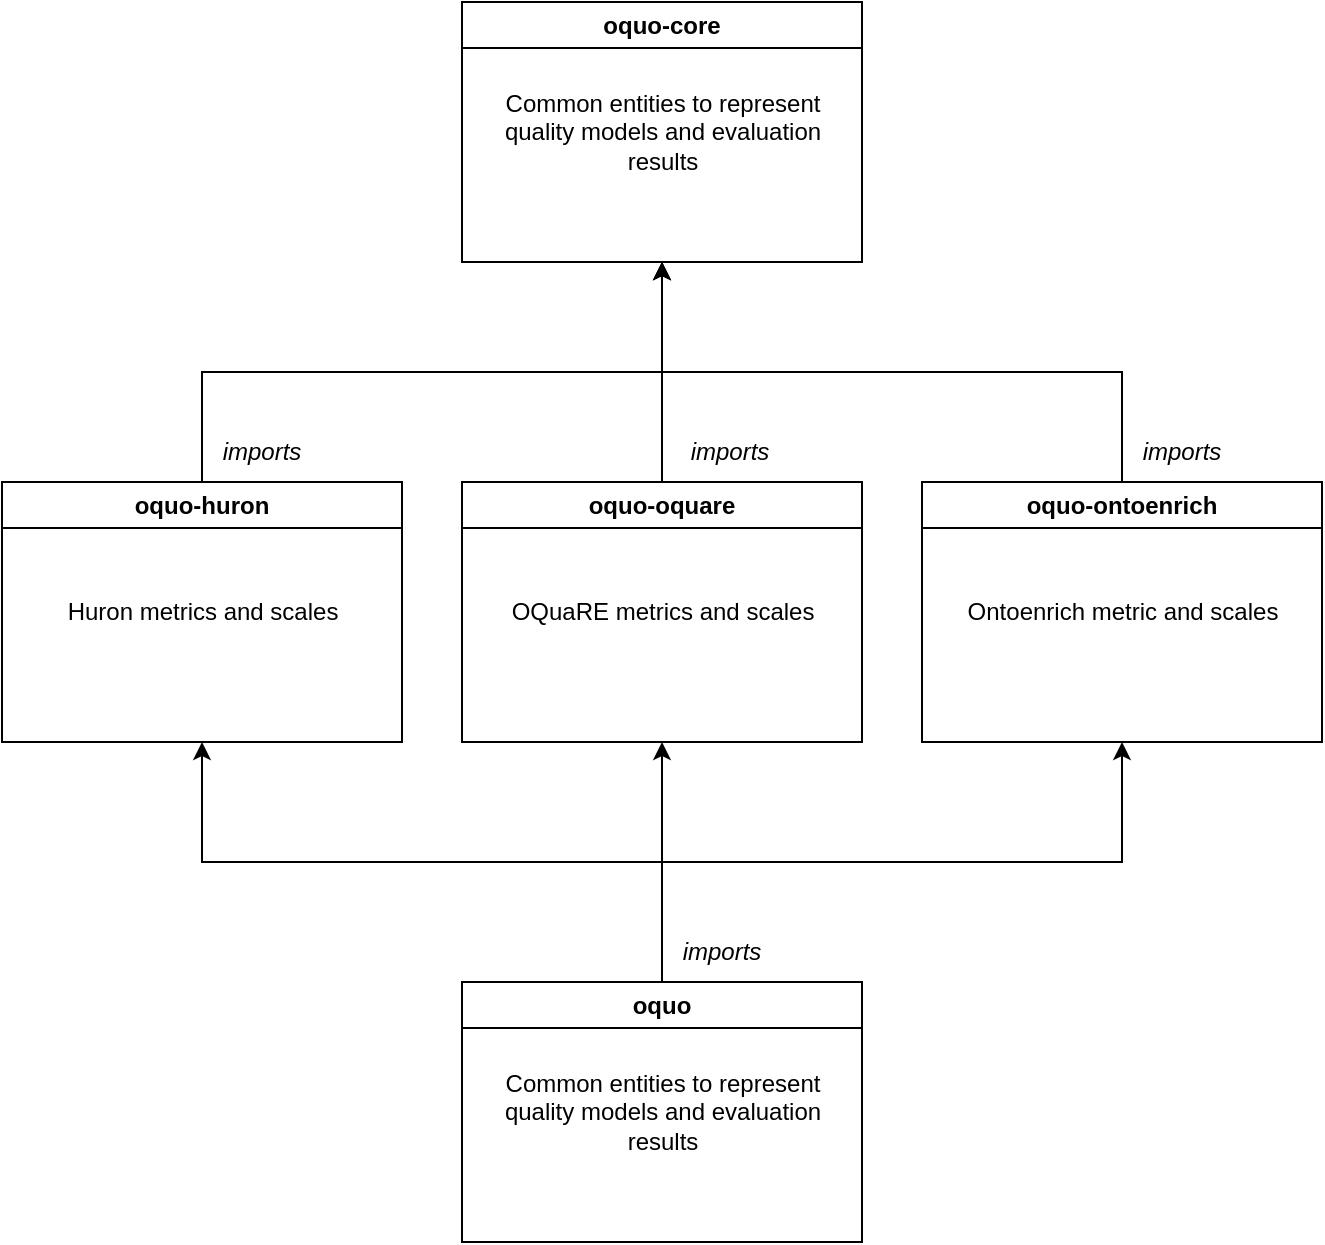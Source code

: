 <mxfile version="24.4.4" type="onedrive">
  <diagram name="Página-1" id="knLTLHtpxczCyWxC_RDJ">
    <mxGraphModel grid="1" page="1" gridSize="10" guides="1" tooltips="1" connect="1" arrows="1" fold="1" pageScale="1" pageWidth="827" pageHeight="1169" math="0" shadow="0">
      <root>
        <object label="" hola="" id="0">
          <mxCell />
        </object>
        <mxCell id="1" parent="0" />
        <mxCell id="RC7RYxTen_2BNZckp5yk-16" value="oquo-core" style="swimlane;whiteSpace=wrap;html=1;" vertex="1" parent="1">
          <mxGeometry x="310" y="240" width="200" height="130" as="geometry" />
        </mxCell>
        <mxCell id="RC7RYxTen_2BNZckp5yk-17" value="&lt;div&gt;Common entities to represent&lt;/div&gt;&lt;div&gt;quality models and evaluation&lt;/div&gt;&lt;div&gt;results&lt;br&gt;&lt;/div&gt;" style="text;html=1;align=center;verticalAlign=middle;resizable=0;points=[];autosize=1;strokeColor=none;fillColor=none;" vertex="1" parent="RC7RYxTen_2BNZckp5yk-16">
          <mxGeometry x="10" y="35" width="180" height="60" as="geometry" />
        </mxCell>
        <mxCell id="RC7RYxTen_2BNZckp5yk-29" style="edgeStyle=orthogonalEdgeStyle;rounded=0;orthogonalLoop=1;jettySize=auto;html=1;exitX=0.5;exitY=0;exitDx=0;exitDy=0;entryX=0.5;entryY=1;entryDx=0;entryDy=0;" edge="1" parent="1" source="RC7RYxTen_2BNZckp5yk-18" target="RC7RYxTen_2BNZckp5yk-16">
          <mxGeometry relative="1" as="geometry" />
        </mxCell>
        <mxCell id="RC7RYxTen_2BNZckp5yk-18" value="oquo-huron" style="swimlane;whiteSpace=wrap;html=1;" vertex="1" parent="1">
          <mxGeometry x="80" y="480" width="200" height="130" as="geometry" />
        </mxCell>
        <mxCell id="RC7RYxTen_2BNZckp5yk-19" value="Huron metrics and scales" style="text;html=1;align=center;verticalAlign=middle;resizable=0;points=[];autosize=1;strokeColor=none;fillColor=none;" vertex="1" parent="RC7RYxTen_2BNZckp5yk-18">
          <mxGeometry x="20" y="50" width="160" height="30" as="geometry" />
        </mxCell>
        <mxCell id="RC7RYxTen_2BNZckp5yk-30" style="edgeStyle=orthogonalEdgeStyle;rounded=0;orthogonalLoop=1;jettySize=auto;html=1;exitX=0.5;exitY=0;exitDx=0;exitDy=0;entryX=0.5;entryY=1;entryDx=0;entryDy=0;" edge="1" parent="1" source="RC7RYxTen_2BNZckp5yk-20" target="RC7RYxTen_2BNZckp5yk-16">
          <mxGeometry relative="1" as="geometry" />
        </mxCell>
        <mxCell id="RC7RYxTen_2BNZckp5yk-20" value="oquo-oquare" style="swimlane;whiteSpace=wrap;html=1;" vertex="1" parent="1">
          <mxGeometry x="310" y="480" width="200" height="130" as="geometry" />
        </mxCell>
        <mxCell id="RC7RYxTen_2BNZckp5yk-21" value="OQuaRE metrics and scales" style="text;html=1;align=center;verticalAlign=middle;resizable=0;points=[];autosize=1;strokeColor=none;fillColor=none;" vertex="1" parent="RC7RYxTen_2BNZckp5yk-20">
          <mxGeometry x="15" y="50" width="170" height="30" as="geometry" />
        </mxCell>
        <mxCell id="RC7RYxTen_2BNZckp5yk-32" style="edgeStyle=orthogonalEdgeStyle;rounded=0;orthogonalLoop=1;jettySize=auto;html=1;exitX=0.5;exitY=0;exitDx=0;exitDy=0;entryX=0.5;entryY=1;entryDx=0;entryDy=0;" edge="1" parent="1" source="RC7RYxTen_2BNZckp5yk-22" target="RC7RYxTen_2BNZckp5yk-16">
          <mxGeometry relative="1" as="geometry" />
        </mxCell>
        <mxCell id="RC7RYxTen_2BNZckp5yk-22" value="oquo-ontoenrich" style="swimlane;whiteSpace=wrap;html=1;" vertex="1" parent="1">
          <mxGeometry x="540" y="480" width="200" height="130" as="geometry" />
        </mxCell>
        <mxCell id="RC7RYxTen_2BNZckp5yk-23" value="Ontoenrich metric and scales" style="text;html=1;align=center;verticalAlign=middle;resizable=0;points=[];autosize=1;strokeColor=none;fillColor=none;" vertex="1" parent="RC7RYxTen_2BNZckp5yk-22">
          <mxGeometry x="10" y="50" width="180" height="30" as="geometry" />
        </mxCell>
        <mxCell id="RC7RYxTen_2BNZckp5yk-26" style="edgeStyle=orthogonalEdgeStyle;rounded=0;orthogonalLoop=1;jettySize=auto;html=1;exitX=0.5;exitY=0;exitDx=0;exitDy=0;entryX=0.5;entryY=1;entryDx=0;entryDy=0;" edge="1" parent="1" source="RC7RYxTen_2BNZckp5yk-24" target="RC7RYxTen_2BNZckp5yk-18">
          <mxGeometry relative="1" as="geometry" />
        </mxCell>
        <mxCell id="RC7RYxTen_2BNZckp5yk-27" style="edgeStyle=orthogonalEdgeStyle;rounded=0;orthogonalLoop=1;jettySize=auto;html=1;exitX=0.5;exitY=0;exitDx=0;exitDy=0;entryX=0.5;entryY=1;entryDx=0;entryDy=0;" edge="1" parent="1" source="RC7RYxTen_2BNZckp5yk-24" target="RC7RYxTen_2BNZckp5yk-20">
          <mxGeometry relative="1" as="geometry" />
        </mxCell>
        <mxCell id="RC7RYxTen_2BNZckp5yk-28" style="edgeStyle=orthogonalEdgeStyle;rounded=0;orthogonalLoop=1;jettySize=auto;html=1;exitX=0.5;exitY=0;exitDx=0;exitDy=0;entryX=0.5;entryY=1;entryDx=0;entryDy=0;" edge="1" parent="1" source="RC7RYxTen_2BNZckp5yk-24" target="RC7RYxTen_2BNZckp5yk-22">
          <mxGeometry relative="1" as="geometry" />
        </mxCell>
        <mxCell id="RC7RYxTen_2BNZckp5yk-24" value="oquo" style="swimlane;whiteSpace=wrap;html=1;" vertex="1" parent="1">
          <mxGeometry x="310" y="730" width="200" height="130" as="geometry" />
        </mxCell>
        <mxCell id="RC7RYxTen_2BNZckp5yk-25" value="&lt;div&gt;Common entities to represent&lt;/div&gt;&lt;div&gt;quality models and evaluation&lt;/div&gt;&lt;div&gt;results&lt;br&gt;&lt;/div&gt;" style="text;html=1;align=center;verticalAlign=middle;resizable=0;points=[];autosize=1;strokeColor=none;fillColor=none;" vertex="1" parent="RC7RYxTen_2BNZckp5yk-24">
          <mxGeometry x="10" y="35" width="180" height="60" as="geometry" />
        </mxCell>
        <mxCell id="RC7RYxTen_2BNZckp5yk-33" value="imports" style="text;html=1;align=center;verticalAlign=middle;whiteSpace=wrap;rounded=0;fontStyle=2" vertex="1" parent="1">
          <mxGeometry x="180" y="450" width="60" height="30" as="geometry" />
        </mxCell>
        <mxCell id="RC7RYxTen_2BNZckp5yk-34" value="imports" style="text;html=1;align=center;verticalAlign=middle;whiteSpace=wrap;rounded=0;fontStyle=2" vertex="1" parent="1">
          <mxGeometry x="410" y="700" width="60" height="30" as="geometry" />
        </mxCell>
        <mxCell id="RC7RYxTen_2BNZckp5yk-35" value="imports" style="text;html=1;align=center;verticalAlign=middle;whiteSpace=wrap;rounded=0;fontStyle=2" vertex="1" parent="1">
          <mxGeometry x="414" y="450" width="60" height="30" as="geometry" />
        </mxCell>
        <mxCell id="RC7RYxTen_2BNZckp5yk-36" value="imports" style="text;html=1;align=center;verticalAlign=middle;whiteSpace=wrap;rounded=0;fontStyle=2" vertex="1" parent="1">
          <mxGeometry x="640" y="450" width="60" height="30" as="geometry" />
        </mxCell>
      </root>
    </mxGraphModel>
  </diagram>
</mxfile>
